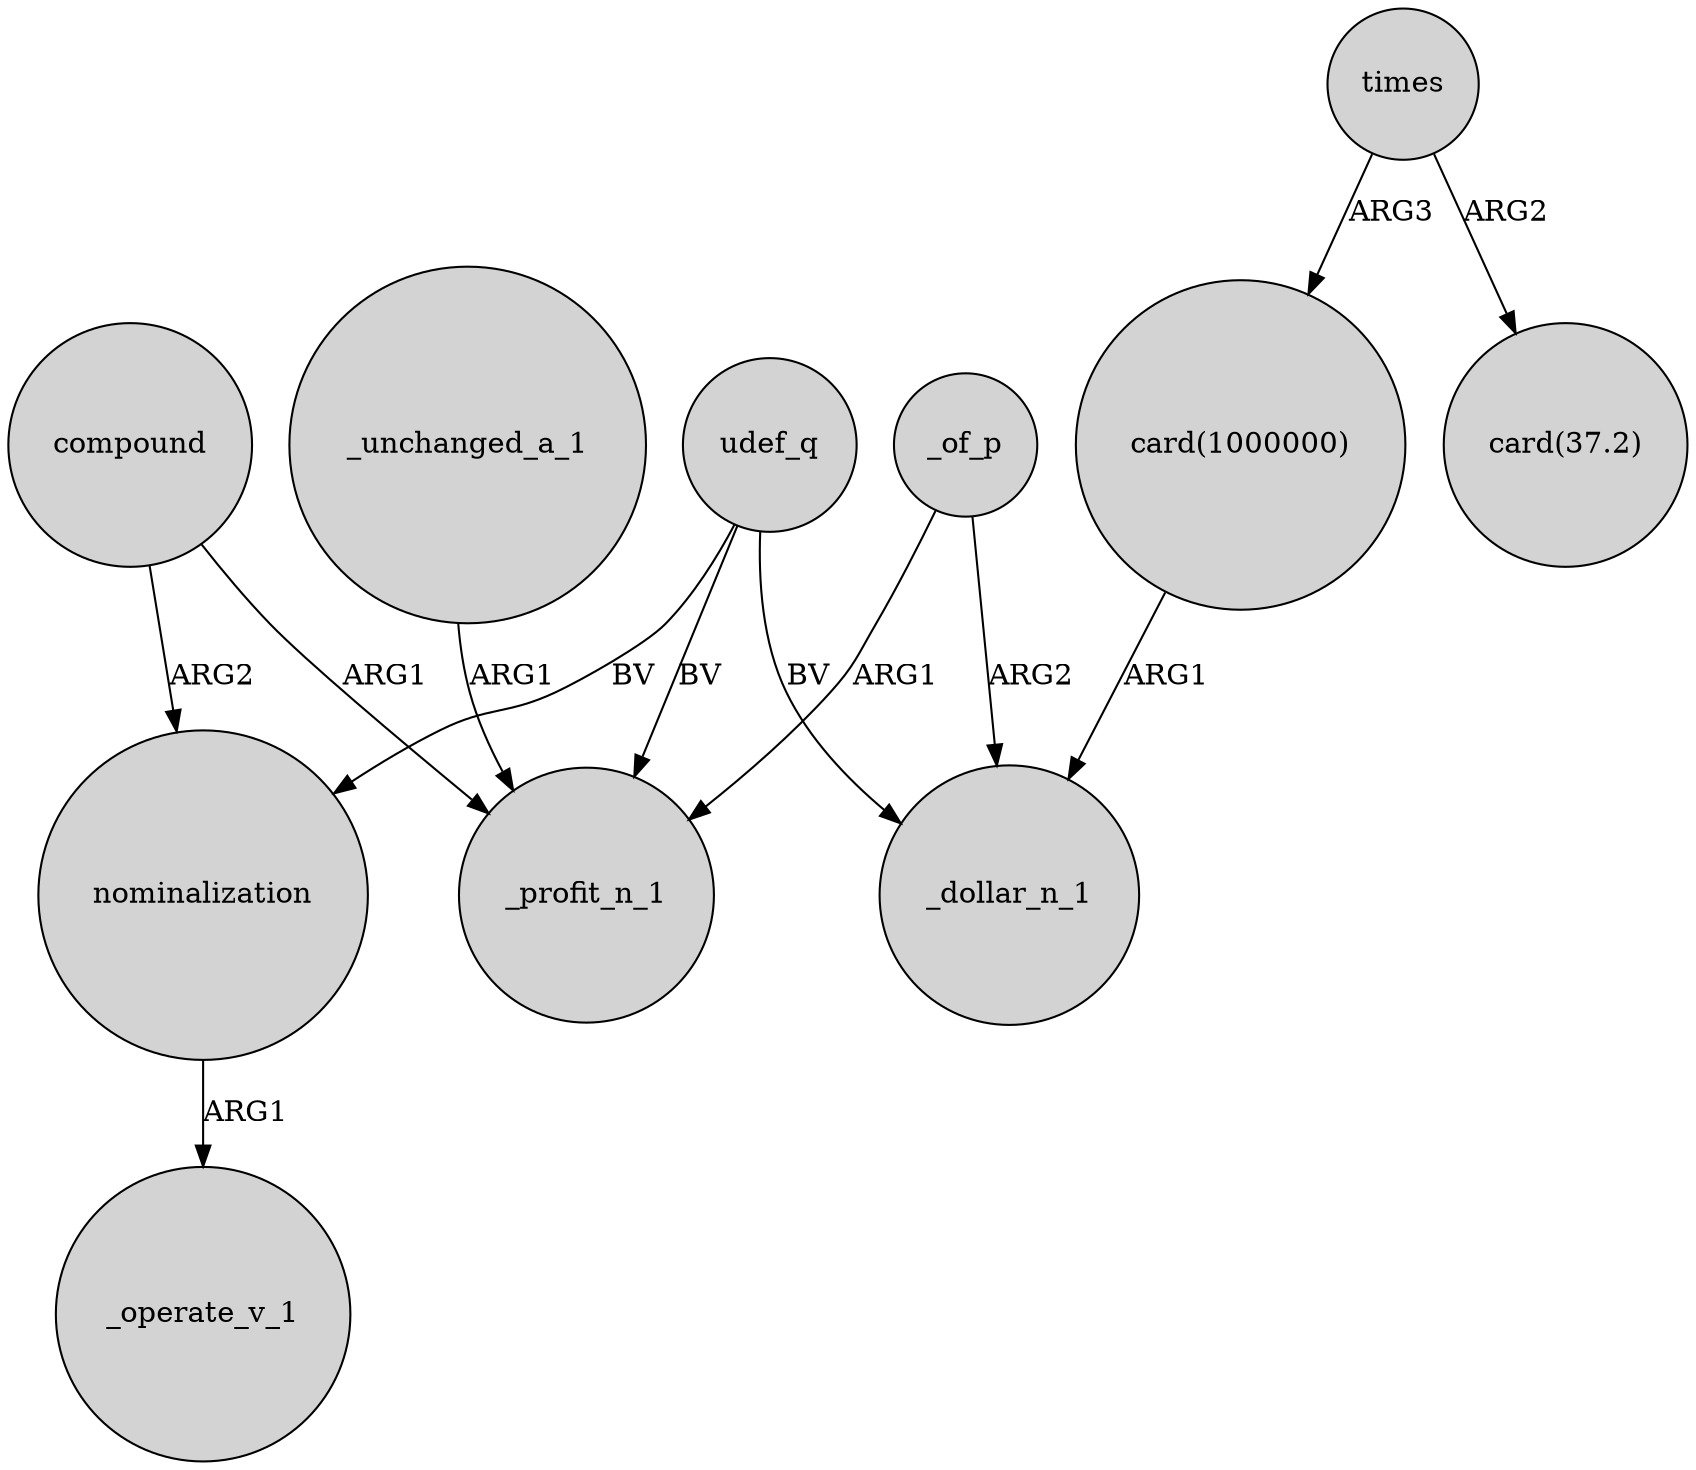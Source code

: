 digraph {
	node [shape=circle style=filled]
	nominalization -> _operate_v_1 [label=ARG1]
	times -> "card(1000000)" [label=ARG3]
	udef_q -> _profit_n_1 [label=BV]
	_of_p -> _profit_n_1 [label=ARG1]
	_of_p -> _dollar_n_1 [label=ARG2]
	compound -> _profit_n_1 [label=ARG1]
	_unchanged_a_1 -> _profit_n_1 [label=ARG1]
	times -> "card(37.2)" [label=ARG2]
	udef_q -> _dollar_n_1 [label=BV]
	"card(1000000)" -> _dollar_n_1 [label=ARG1]
	compound -> nominalization [label=ARG2]
	udef_q -> nominalization [label=BV]
}

